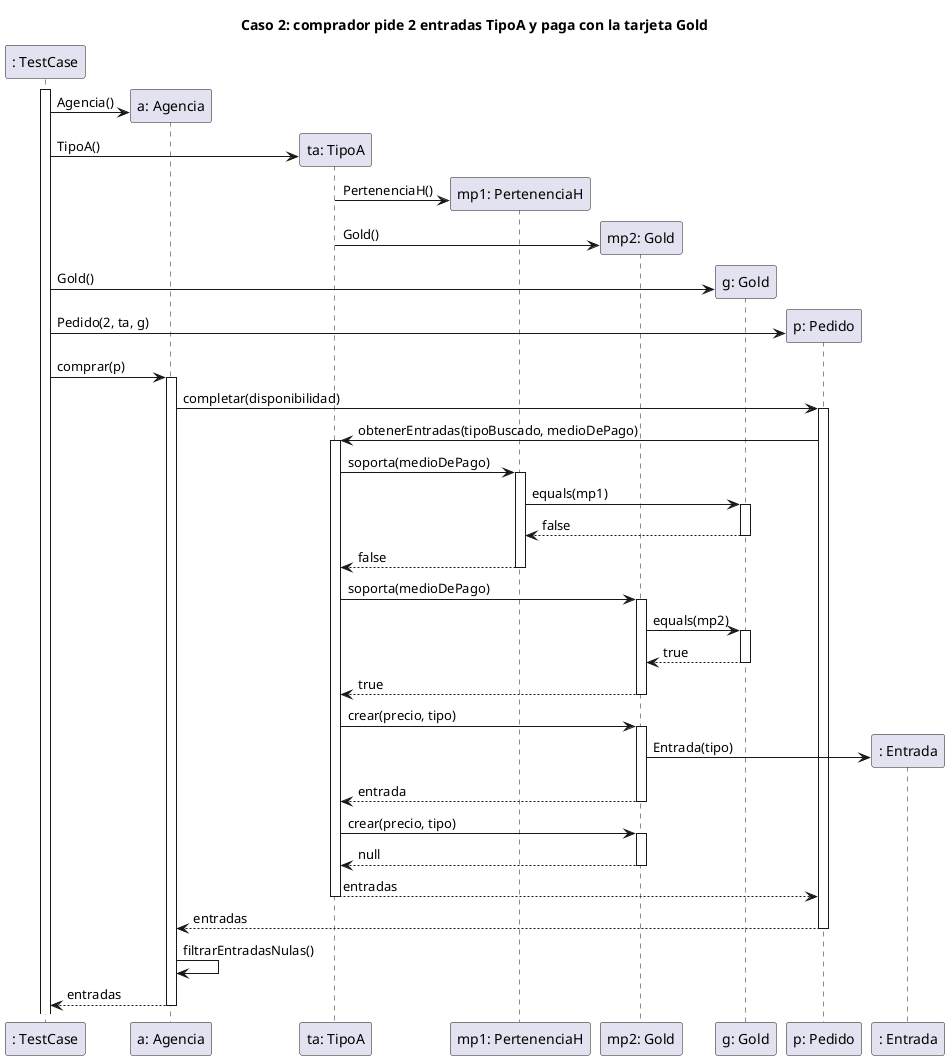 @startuml
title Caso 2: comprador pide 2 entradas TipoA y paga con la tarjeta Gold

activate ": TestCase"
create "a: Agencia"
": TestCase" -> "a: Agencia": Agencia()

create "ta: TipoA"
": TestCase" -> "ta: TipoA": TipoA()

create "mp1: PertenenciaH"
"ta: TipoA" -> "mp1: PertenenciaH": PertenenciaH()

create "mp2: Gold"
"ta: TipoA" -> "mp2: Gold": Gold()

create "g: Gold"
": TestCase" -> "g: Gold": Gold()

create "p: Pedido"
": TestCase" -> "p: Pedido": Pedido(2, ta, g)


": TestCase" -> "a: Agencia": comprar(p)
activate "a: Agencia"

"a: Agencia" -> "p: Pedido": completar(disponibilidad)
activate "p: Pedido"

"p: Pedido" -> "ta: TipoA": obtenerEntradas(tipoBuscado, medioDePago)
activate "ta: TipoA"

"ta: TipoA" -> "mp1: PertenenciaH": soporta(medioDePago)
activate "mp1: PertenenciaH"

"mp1: PertenenciaH" -> "g: Gold": equals(mp1)
activate "g: Gold"
return false
return false

"ta: TipoA" -> "mp2: Gold": soporta(medioDePago)
activate "mp2: Gold"
"mp2: Gold" -> "g: Gold": equals(mp2)
activate "g: Gold"
return true
return true

"ta: TipoA" -> "mp2: Gold": crear(precio, tipo)
activate "mp2: Gold"

create ": Entrada"
"mp2: Gold" -> ": Entrada": Entrada(tipo)
return entrada

"ta: TipoA" -> "mp2: Gold": crear(precio, tipo)
activate "mp2: Gold"
return null
return entradas
return entradas
"a: Agencia" -> "a: Agencia": filtrarEntradasNulas()
return entradas
@enduml